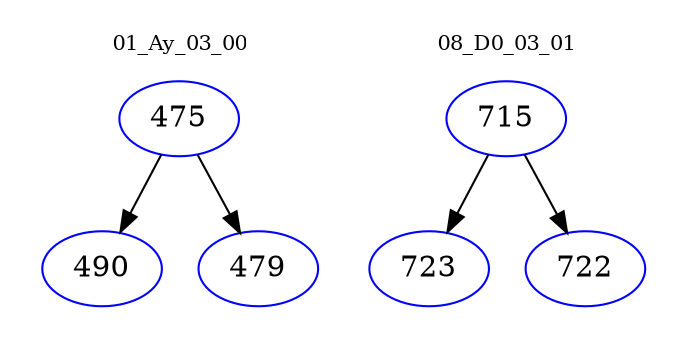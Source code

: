 digraph{
subgraph cluster_0 {
color = white
label = "01_Ay_03_00";
fontsize=10;
T0_475 [label="475", color="blue"]
T0_475 -> T0_490 [color="black"]
T0_490 [label="490", color="blue"]
T0_475 -> T0_479 [color="black"]
T0_479 [label="479", color="blue"]
}
subgraph cluster_1 {
color = white
label = "08_D0_03_01";
fontsize=10;
T1_715 [label="715", color="blue"]
T1_715 -> T1_723 [color="black"]
T1_723 [label="723", color="blue"]
T1_715 -> T1_722 [color="black"]
T1_722 [label="722", color="blue"]
}
}
